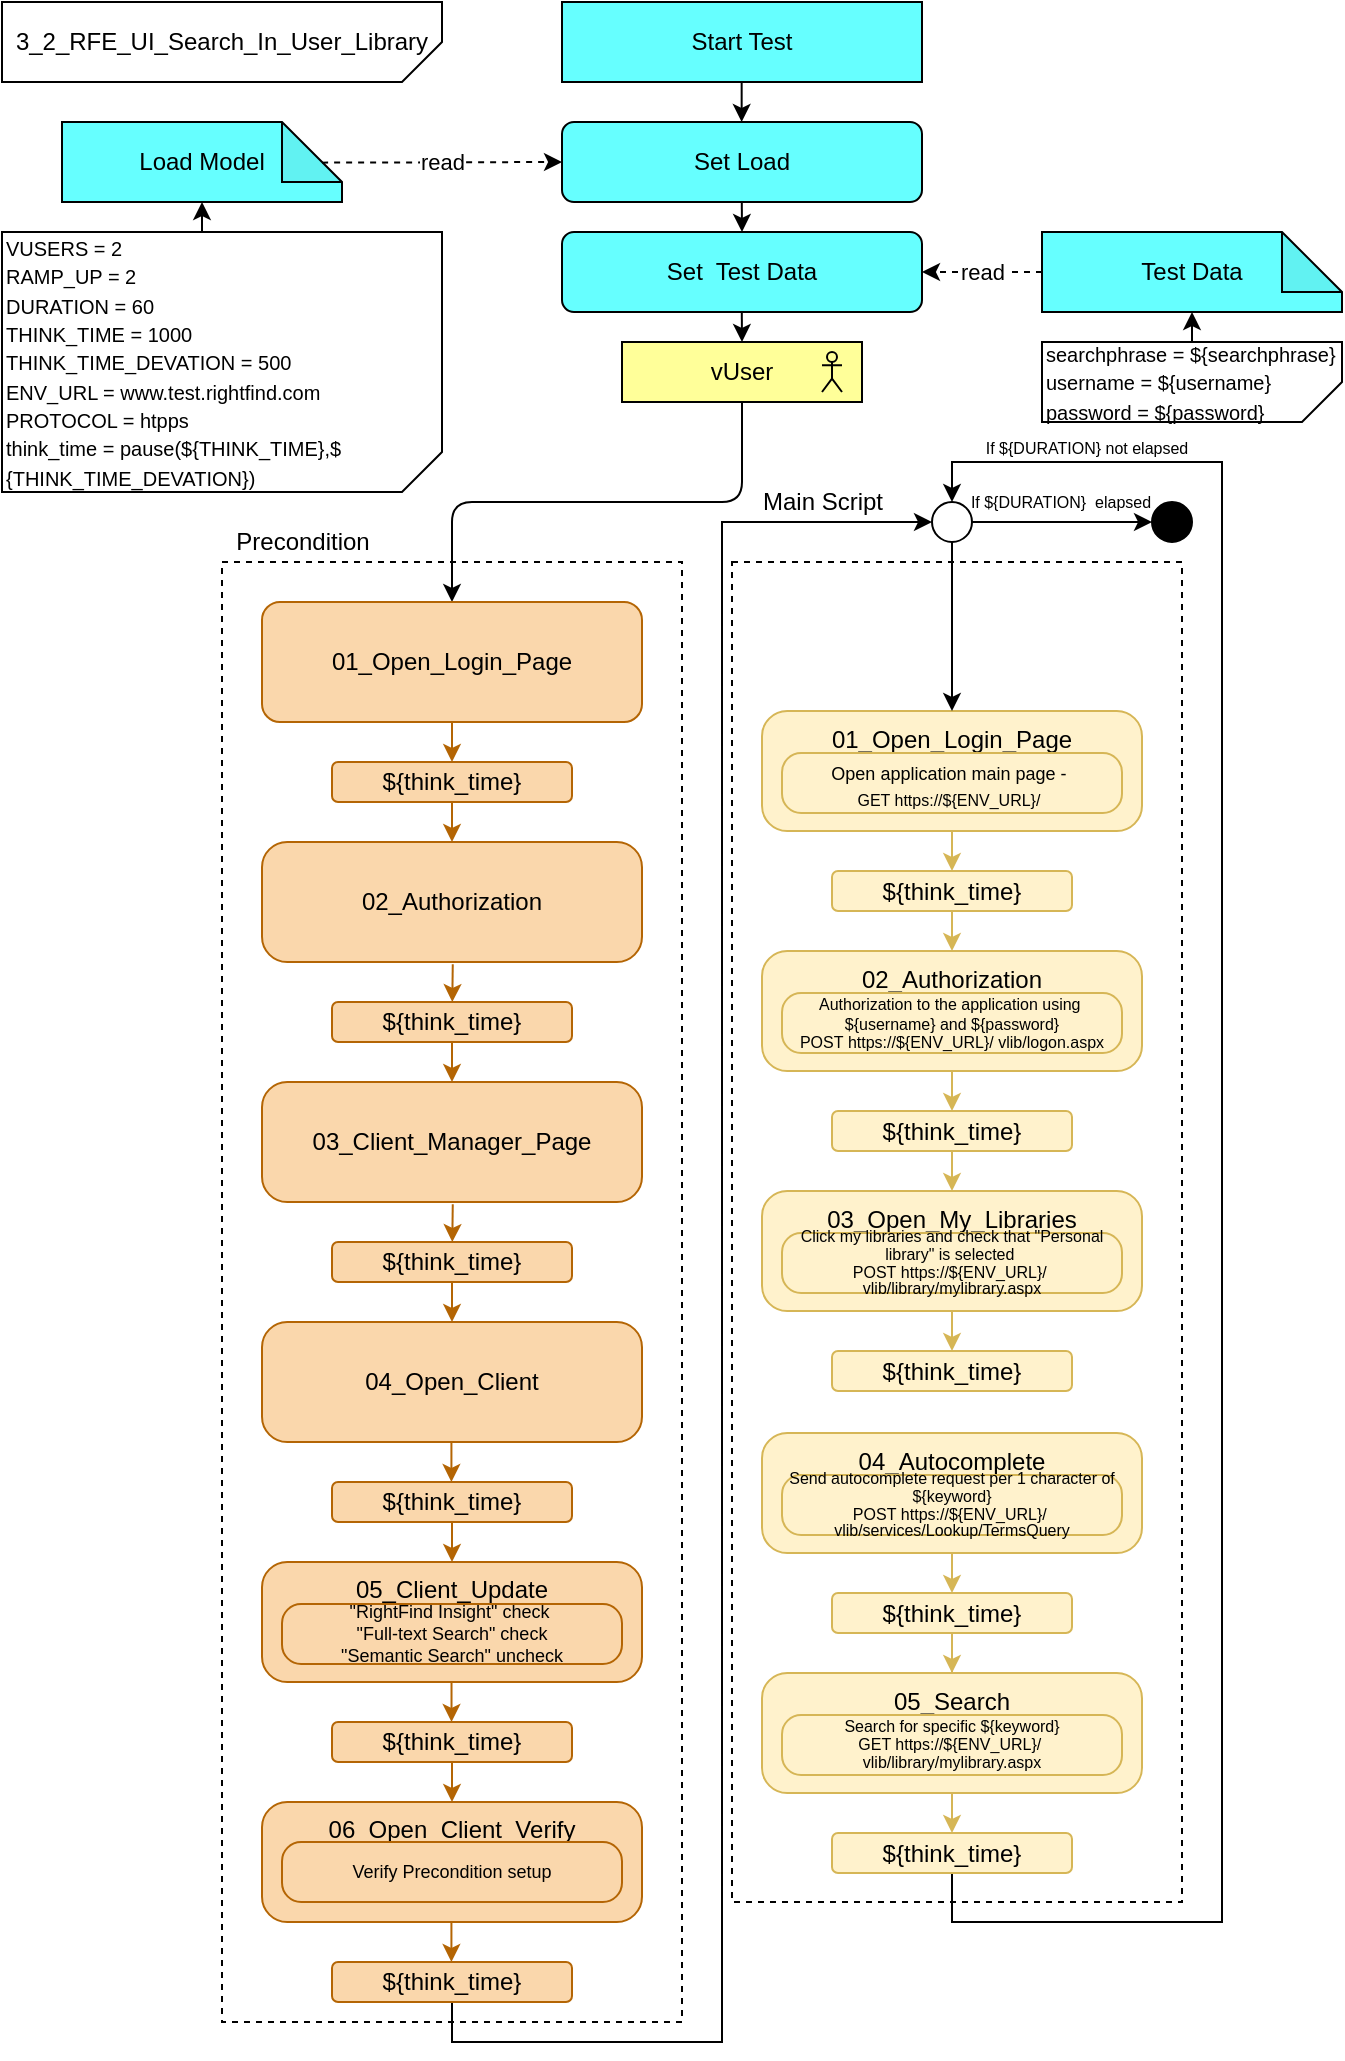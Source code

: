 <mxfile version="12.6.5" type="device"><diagram id="OmXTW-Ut-yUVkduOA3nq" name="Page-4"><mxGraphModel dx="2910" dy="1410" grid="1" gridSize="10" guides="1" tooltips="1" connect="1" arrows="1" fold="1" page="1" pageScale="1" pageWidth="1100" pageHeight="1700" math="0" shadow="0"><root><mxCell id="prCoKLMmjKPRlQoRVAJy-0"/><mxCell id="prCoKLMmjKPRlQoRVAJy-1" parent="prCoKLMmjKPRlQoRVAJy-0"/><mxCell id="o5FllyIVvUyA5jJNUh8F-18" value="" style="rounded=0;whiteSpace=wrap;html=1;dashed=1;fillColor=none;" parent="prCoKLMmjKPRlQoRVAJy-1" vertex="1"><mxGeometry x="-715" y="420" width="225" height="670" as="geometry"/></mxCell><mxCell id="tPT2oc2FiSvpZ7gEvzS4-37" value="" style="rounded=0;whiteSpace=wrap;html=1;dashed=1;fillColor=none;" parent="prCoKLMmjKPRlQoRVAJy-1" vertex="1"><mxGeometry x="-970" y="420" width="230" height="730" as="geometry"/></mxCell><mxCell id="mDBKMXb0TnK2suSDCAM2-2" value="&lt;span style=&quot;font-size: 12px&quot;&gt;03_Open_My_Libraries&lt;br&gt;&lt;br&gt;&lt;/span&gt;" style="rounded=1;whiteSpace=wrap;html=1;shadow=0;sketch=0;fontSize=8;strokeWidth=1;verticalAlign=top;arcSize=21;fillColor=#fff2cc;strokeColor=#d6b656;" parent="prCoKLMmjKPRlQoRVAJy-1" vertex="1"><mxGeometry x="-700" y="734.5" width="190" height="60" as="geometry"/></mxCell><mxCell id="7a9F5UiezEO6zzfIrxHf-2" value="&lt;span style=&quot;font-size: 12px&quot;&gt;02_Authorization&lt;/span&gt;" style="rounded=1;whiteSpace=wrap;html=1;shadow=0;sketch=0;fontSize=8;strokeWidth=1;verticalAlign=top;arcSize=21;fillColor=#fff2cc;strokeColor=#d6b656;" parent="prCoKLMmjKPRlQoRVAJy-1" vertex="1"><mxGeometry x="-700" y="614.5" width="190" height="60" as="geometry"/></mxCell><mxCell id="r49vPgYYZ0eyMGNJXrCq-2" value="&lt;span style=&quot;font-size: 12px&quot;&gt;01_Open_Login_Page&lt;/span&gt;" style="rounded=1;whiteSpace=wrap;html=1;shadow=0;sketch=0;fontSize=8;strokeWidth=1;verticalAlign=top;arcSize=21;fillColor=#fff2cc;strokeColor=#d6b656;" parent="prCoKLMmjKPRlQoRVAJy-1" vertex="1"><mxGeometry x="-700" y="494.5" width="190" height="60" as="geometry"/></mxCell><mxCell id="GT0KU99CJju3YAaYnECA-2" value="&lt;span style=&quot;font-size: 12px&quot;&gt;06_Open_Client_Verify&lt;br&gt;&lt;/span&gt;" style="rounded=1;whiteSpace=wrap;html=1;shadow=0;sketch=0;fontSize=8;strokeWidth=1;verticalAlign=top;arcSize=21;fillColor=#fad7ac;strokeColor=#b46504;horizontal=1;" parent="prCoKLMmjKPRlQoRVAJy-1" vertex="1"><mxGeometry x="-950" y="1040" width="190" height="60" as="geometry"/></mxCell><mxCell id="nXOEQTp9WbPPBL7xN0QR-2" value="&lt;span style=&quot;font-size: 12px&quot;&gt;05_Client_Update&lt;/span&gt;" style="rounded=1;whiteSpace=wrap;html=1;shadow=0;sketch=0;fontSize=8;strokeWidth=1;verticalAlign=top;arcSize=21;fillColor=#fad7ac;strokeColor=#b46504;" parent="prCoKLMmjKPRlQoRVAJy-1" vertex="1"><mxGeometry x="-950" y="920" width="190" height="60" as="geometry"/></mxCell><mxCell id="SzMsFvC6K2k-GHRiZkAG-28" value="&lt;span style=&quot;font-size: 12px&quot;&gt;04_Open_Client&lt;/span&gt;" style="rounded=1;whiteSpace=wrap;html=1;shadow=0;sketch=0;fontSize=8;strokeWidth=1;verticalAlign=middle;arcSize=21;fillColor=#fad7ac;strokeColor=#b46504;" parent="prCoKLMmjKPRlQoRVAJy-1" vertex="1"><mxGeometry x="-950" y="800" width="190" height="60" as="geometry"/></mxCell><mxCell id="SzMsFvC6K2k-GHRiZkAG-2" value="&lt;span style=&quot;font-size: 12px&quot;&gt;03_Client_Manager_Page&lt;/span&gt;" style="rounded=1;whiteSpace=wrap;html=1;shadow=0;sketch=0;fontSize=8;strokeWidth=1;verticalAlign=middle;arcSize=21;fillColor=#fad7ac;strokeColor=#b46504;" parent="prCoKLMmjKPRlQoRVAJy-1" vertex="1"><mxGeometry x="-950" y="680" width="190" height="60" as="geometry"/></mxCell><mxCell id="BtifUGw_MiQpFWBoW4Lg-21" value="&lt;span style=&quot;font-size: 12px&quot;&gt;02_Authorization&lt;/span&gt;" style="rounded=1;whiteSpace=wrap;html=1;shadow=0;sketch=0;fontSize=8;strokeWidth=1;verticalAlign=middle;arcSize=21;fillColor=#fad7ac;strokeColor=#b46504;" parent="prCoKLMmjKPRlQoRVAJy-1" vertex="1"><mxGeometry x="-950" y="560" width="190" height="60" as="geometry"/></mxCell><mxCell id="y0ghU3aCqltmkXRiX_HW-0" value="Start Test" style="rounded=0;whiteSpace=wrap;html=1;fillColor=#66FFFF;" parent="prCoKLMmjKPRlQoRVAJy-1" vertex="1"><mxGeometry x="-800" y="140" width="180" height="40" as="geometry"/></mxCell><mxCell id="y0ghU3aCqltmkXRiX_HW-1" value="Set Load" style="rounded=1;whiteSpace=wrap;html=1;fillColor=#66FFFF;" parent="prCoKLMmjKPRlQoRVAJy-1" vertex="1"><mxGeometry x="-800" y="200" width="180" height="40" as="geometry"/></mxCell><mxCell id="y0ghU3aCqltmkXRiX_HW-2" value="Set&amp;nbsp; Test Data" style="rounded=1;whiteSpace=wrap;html=1;fillColor=#66FFFF;" parent="prCoKLMmjKPRlQoRVAJy-1" vertex="1"><mxGeometry x="-800" y="255" width="180" height="40" as="geometry"/></mxCell><mxCell id="y0ghU3aCqltmkXRiX_HW-3" value="Test Data" style="shape=note;whiteSpace=wrap;html=1;backgroundOutline=1;darkOpacity=0.05;fillColor=#66FFFF;" parent="prCoKLMmjKPRlQoRVAJy-1" vertex="1"><mxGeometry x="-560" y="255" width="150" height="40" as="geometry"/></mxCell><mxCell id="tPT2oc2FiSvpZ7gEvzS4-31" style="edgeStyle=orthogonalEdgeStyle;rounded=0;orthogonalLoop=1;jettySize=auto;html=1;exitX=1;exitY=0.5;exitDx=0;exitDy=0;exitPerimeter=0;entryX=0.5;entryY=1;entryDx=0;entryDy=0;entryPerimeter=0;" parent="prCoKLMmjKPRlQoRVAJy-1" source="y0ghU3aCqltmkXRiX_HW-4" target="y0ghU3aCqltmkXRiX_HW-3" edge="1"><mxGeometry relative="1" as="geometry"/></mxCell><mxCell id="y0ghU3aCqltmkXRiX_HW-4" value="&lt;font style=&quot;font-size: 10px&quot;&gt;&lt;br&gt;searchphrase = ${searchphrase}&lt;br&gt;username = ${username}&lt;br&gt;password = ${password}&lt;br&gt;&lt;br&gt;&lt;/font&gt;" style="shape=card;whiteSpace=wrap;html=1;rotation=0;sketch=0;rounded=0;shadow=0;direction=north;flipH=1;align=left;size=20;" parent="prCoKLMmjKPRlQoRVAJy-1" vertex="1"><mxGeometry x="-560" y="310" width="150" height="40" as="geometry"/></mxCell><mxCell id="y0ghU3aCqltmkXRiX_HW-5" value="" style="group;fillColor=#FFFF99;" parent="prCoKLMmjKPRlQoRVAJy-1" vertex="1" connectable="0"><mxGeometry x="-770" y="310" width="120" height="30" as="geometry"/></mxCell><mxCell id="y0ghU3aCqltmkXRiX_HW-6" value="vUser" style="rounded=0;whiteSpace=wrap;html=1;shadow=0;sketch=0;fillColor=#FFFF99;" parent="y0ghU3aCqltmkXRiX_HW-5" vertex="1"><mxGeometry width="120" height="30" as="geometry"/></mxCell><mxCell id="y0ghU3aCqltmkXRiX_HW-7" value="" style="shape=umlActor;verticalLabelPosition=bottom;verticalAlign=top;html=1;outlineConnect=0;rounded=0;shadow=0;sketch=0;fillColor=#FFFF99;" parent="y0ghU3aCqltmkXRiX_HW-5" vertex="1"><mxGeometry x="100" y="5" width="10" height="20" as="geometry"/></mxCell><mxCell id="y0ghU3aCqltmkXRiX_HW-8" value="" style="endArrow=classic;html=1;fontSize=12;" parent="prCoKLMmjKPRlQoRVAJy-1" edge="1"><mxGeometry width="50" height="50" relative="1" as="geometry"><mxPoint x="-710.17" y="180.0" as="sourcePoint"/><mxPoint x="-710.17" y="200.0" as="targetPoint"/></mxGeometry></mxCell><mxCell id="y0ghU3aCqltmkXRiX_HW-9" value="" style="endArrow=classic;html=1;fontSize=12;entryX=0.5;entryY=0;entryDx=0;entryDy=0;" parent="prCoKLMmjKPRlQoRVAJy-1" target="y0ghU3aCqltmkXRiX_HW-2" edge="1"><mxGeometry width="50" height="50" relative="1" as="geometry"><mxPoint x="-710.1" y="240.0" as="sourcePoint"/><mxPoint x="-710" y="250" as="targetPoint"/></mxGeometry></mxCell><mxCell id="y0ghU3aCqltmkXRiX_HW-10" value="" style="endArrow=classic;html=1;fontSize=12;entryX=0.5;entryY=0;entryDx=0;entryDy=0;" parent="prCoKLMmjKPRlQoRVAJy-1" edge="1"><mxGeometry width="50" height="50" relative="1" as="geometry"><mxPoint x="-710.1" y="295.0" as="sourcePoint"/><mxPoint x="-710" y="310" as="targetPoint"/></mxGeometry></mxCell><mxCell id="tPT2oc2FiSvpZ7gEvzS4-45" style="edgeStyle=orthogonalEdgeStyle;rounded=0;orthogonalLoop=1;jettySize=auto;html=1;exitX=1;exitY=0.5;exitDx=0;exitDy=0;exitPerimeter=0;entryX=0.5;entryY=1;entryDx=0;entryDy=0;entryPerimeter=0;" parent="prCoKLMmjKPRlQoRVAJy-1" source="y0ghU3aCqltmkXRiX_HW-11" target="y0ghU3aCqltmkXRiX_HW-14" edge="1"><mxGeometry relative="1" as="geometry"/></mxCell><mxCell id="y0ghU3aCqltmkXRiX_HW-11" value="&lt;font style=&quot;font-size: 10px&quot;&gt;VUSERS = 2&lt;br&gt;RAMP_UP = 2&lt;br&gt;DURATION = 60&lt;br&gt;THINK_TIME = 1000&lt;br&gt;THINK_TIME_DEVATION = 500&lt;br&gt;ENV_URL = www.test.rightfind.com&lt;br&gt;PROTOCOL = htpps&lt;br&gt;think_time = pause(${THINK_TIME},$&lt;br&gt;{THINK_TIME_DEVATION})&lt;br&gt;&lt;/font&gt;" style="shape=card;whiteSpace=wrap;html=1;rotation=0;sketch=0;rounded=0;shadow=0;direction=north;flipH=1;align=left;size=20;" parent="prCoKLMmjKPRlQoRVAJy-1" vertex="1"><mxGeometry x="-1080" y="255" width="220" height="130" as="geometry"/></mxCell><mxCell id="y0ghU3aCqltmkXRiX_HW-14" value="Load Model" style="shape=note;whiteSpace=wrap;html=1;backgroundOutline=1;darkOpacity=0.05;fillColor=#66FFFF;" parent="prCoKLMmjKPRlQoRVAJy-1" vertex="1"><mxGeometry x="-1050" y="200" width="140" height="40" as="geometry"/></mxCell><mxCell id="y0ghU3aCqltmkXRiX_HW-15" value="" style="endArrow=classic;html=1;fontSize=12;fontColor=#000000;strokeColor=#000000;dashed=1;exitX=0.929;exitY=0.508;exitDx=0;exitDy=0;exitPerimeter=0;" parent="prCoKLMmjKPRlQoRVAJy-1" source="y0ghU3aCqltmkXRiX_HW-14" edge="1"><mxGeometry relative="1" as="geometry"><mxPoint x="-860" y="219.76" as="sourcePoint"/><mxPoint x="-800" y="220.0" as="targetPoint"/></mxGeometry></mxCell><mxCell id="y0ghU3aCqltmkXRiX_HW-16" value="read" style="edgeLabel;resizable=0;html=1;align=center;verticalAlign=middle;" parent="y0ghU3aCqltmkXRiX_HW-15" connectable="0" vertex="1"><mxGeometry relative="1" as="geometry"/></mxCell><mxCell id="y0ghU3aCqltmkXRiX_HW-17" value="" style="endArrow=classic;html=1;dashed=1;fontSize=12;fontColor=#000000;strokeColor=#000000;exitX=0;exitY=0.5;exitDx=0;exitDy=0;exitPerimeter=0;entryX=1;entryY=0.5;entryDx=0;entryDy=0;" parent="prCoKLMmjKPRlQoRVAJy-1" source="y0ghU3aCqltmkXRiX_HW-3" target="y0ghU3aCqltmkXRiX_HW-2" edge="1"><mxGeometry relative="1" as="geometry"><mxPoint x="-660" y="250" as="sourcePoint"/><mxPoint x="-560" y="250" as="targetPoint"/></mxGeometry></mxCell><mxCell id="y0ghU3aCqltmkXRiX_HW-18" value="read" style="edgeLabel;resizable=0;html=1;align=center;verticalAlign=middle;" parent="y0ghU3aCqltmkXRiX_HW-17" connectable="0" vertex="1"><mxGeometry relative="1" as="geometry"/></mxCell><mxCell id="y0ghU3aCqltmkXRiX_HW-19" value="" style="endArrow=classic;html=1;fontSize=12;entryX=0.5;entryY=0;entryDx=0;entryDy=0;" parent="prCoKLMmjKPRlQoRVAJy-1" source="y0ghU3aCqltmkXRiX_HW-6" target="tPT2oc2FiSvpZ7gEvzS4-7" edge="1"><mxGeometry width="50" height="50" relative="1" as="geometry"><mxPoint x="-710.24" y="350" as="sourcePoint"/><mxPoint x="-710.14" y="365" as="targetPoint"/><Array as="points"><mxPoint x="-710" y="390"/><mxPoint x="-855" y="390"/></Array></mxGeometry></mxCell><mxCell id="o5FllyIVvUyA5jJNUh8F-15" style="edgeStyle=orthogonalEdgeStyle;rounded=0;orthogonalLoop=1;jettySize=auto;html=1;entryX=0;entryY=0.5;entryDx=0;entryDy=0;" parent="prCoKLMmjKPRlQoRVAJy-1" source="EV5iiKz9DGI3TdLIVW-r-0" target="YIgzwXkIvPGlzCfSX4wB-1" edge="1"><mxGeometry relative="1" as="geometry"><mxPoint x="-580" y="400" as="targetPoint"/></mxGeometry></mxCell><mxCell id="bpYAqAXIda9xrU8_Q449-1" style="edgeStyle=orthogonalEdgeStyle;rounded=0;orthogonalLoop=1;jettySize=auto;html=1;exitX=0.5;exitY=1;exitDx=0;exitDy=0;" parent="prCoKLMmjKPRlQoRVAJy-1" source="EV5iiKz9DGI3TdLIVW-r-0" target="r49vPgYYZ0eyMGNJXrCq-2" edge="1"><mxGeometry relative="1" as="geometry"><mxPoint x="-605" y="430" as="targetPoint"/></mxGeometry></mxCell><mxCell id="EV5iiKz9DGI3TdLIVW-r-0" value="" style="ellipse;whiteSpace=wrap;html=1;aspect=fixed;rounded=1;shadow=0;sketch=0;fontColor=#000000;strokeWidth=1;verticalAlign=middle;fillColor=#FFFFFF;" parent="prCoKLMmjKPRlQoRVAJy-1" vertex="1"><mxGeometry x="-615" y="390" width="20" height="20" as="geometry"/></mxCell><mxCell id="EV5iiKz9DGI3TdLIVW-r-3" value="If ${DURATION} not elapsed" style="text;html=1;strokeColor=none;fillColor=none;align=center;verticalAlign=middle;whiteSpace=wrap;rounded=0;shadow=0;dashed=1;sketch=0;fontSize=8;fontColor=#000000;" parent="prCoKLMmjKPRlQoRVAJy-1" vertex="1"><mxGeometry x="-590" y="353" width="105" height="20" as="geometry"/></mxCell><mxCell id="YIgzwXkIvPGlzCfSX4wB-1" value="" style="ellipse;whiteSpace=wrap;html=1;aspect=fixed;rounded=1;shadow=0;sketch=0;fontColor=#000000;strokeWidth=1;verticalAlign=middle;fillColor=#000000;" parent="prCoKLMmjKPRlQoRVAJy-1" vertex="1"><mxGeometry x="-505" y="390" width="20" height="20" as="geometry"/></mxCell><mxCell id="2RctnZBqZ82LSv_OsgCp-2" value="If ${DURATION}&amp;nbsp; elapsed" style="text;html=1;strokeColor=none;fillColor=none;align=center;verticalAlign=middle;whiteSpace=wrap;rounded=0;shadow=0;dashed=1;sketch=0;fontSize=8;fontColor=#000000;" parent="prCoKLMmjKPRlQoRVAJy-1" vertex="1"><mxGeometry x="-602.67" y="380" width="105" height="20" as="geometry"/></mxCell><mxCell id="hldY0WKTPFfwZZhcXunv-0" value="3_2_RFE_UI_Search_In_User_Library" style="shape=card;whiteSpace=wrap;html=1;rotation=0;sketch=0;rounded=0;shadow=0;direction=north;flipH=1;align=center;size=20;" parent="prCoKLMmjKPRlQoRVAJy-1" vertex="1"><mxGeometry x="-1080" y="140" width="220" height="40" as="geometry"/></mxCell><mxCell id="tPT2oc2FiSvpZ7gEvzS4-21" style="edgeStyle=orthogonalEdgeStyle;rounded=0;orthogonalLoop=1;jettySize=auto;html=1;exitX=0.5;exitY=1;exitDx=0;exitDy=0;entryX=0.5;entryY=0;entryDx=0;entryDy=0;fillColor=#fad7ac;strokeColor=#b46504;" parent="prCoKLMmjKPRlQoRVAJy-1" source="BtifUGw_MiQpFWBoW4Lg-1" target="BtifUGw_MiQpFWBoW4Lg-21" edge="1"><mxGeometry relative="1" as="geometry"/></mxCell><mxCell id="BtifUGw_MiQpFWBoW4Lg-1" value="${think_time}" style="rounded=1;whiteSpace=wrap;html=1;shadow=0;sketch=0;strokeWidth=1;align=center;verticalAlign=middle;fillColor=#fad7ac;strokeColor=#b46504;" parent="prCoKLMmjKPRlQoRVAJy-1" vertex="1"><mxGeometry x="-915" y="520" width="120" height="20" as="geometry"/></mxCell><mxCell id="tPT2oc2FiSvpZ7gEvzS4-10" style="edgeStyle=orthogonalEdgeStyle;rounded=0;orthogonalLoop=1;jettySize=auto;html=1;exitX=0.5;exitY=1;exitDx=0;exitDy=0;entryX=0.5;entryY=0;entryDx=0;entryDy=0;fillColor=#fad7ac;strokeColor=#b46504;" parent="prCoKLMmjKPRlQoRVAJy-1" source="tPT2oc2FiSvpZ7gEvzS4-7" target="BtifUGw_MiQpFWBoW4Lg-1" edge="1"><mxGeometry relative="1" as="geometry"/></mxCell><mxCell id="tPT2oc2FiSvpZ7gEvzS4-7" value="01_Open_Login_Page" style="rounded=1;whiteSpace=wrap;html=1;fillColor=#fad7ac;strokeColor=#b46504;" parent="prCoKLMmjKPRlQoRVAJy-1" vertex="1"><mxGeometry x="-950" y="440" width="190" height="60" as="geometry"/></mxCell><mxCell id="mDBKMXb0TnK2suSDCAM2-5" value="${think_time}" style="rounded=1;whiteSpace=wrap;html=1;shadow=0;sketch=0;strokeWidth=1;align=center;verticalAlign=middle;fillColor=#fff2cc;strokeColor=#d6b656;" parent="prCoKLMmjKPRlQoRVAJy-1" vertex="1"><mxGeometry x="-665" y="814.5" width="120" height="20" as="geometry"/></mxCell><mxCell id="tPT2oc2FiSvpZ7gEvzS4-26" style="edgeStyle=orthogonalEdgeStyle;rounded=0;orthogonalLoop=1;jettySize=auto;html=1;exitX=0.5;exitY=1;exitDx=0;exitDy=0;entryX=0.5;entryY=0;entryDx=0;entryDy=0;fillColor=#fff2cc;strokeColor=#d6b656;" parent="prCoKLMmjKPRlQoRVAJy-1" source="7a9F5UiezEO6zzfIrxHf-5" target="mDBKMXb0TnK2suSDCAM2-2" edge="1"><mxGeometry relative="1" as="geometry"/></mxCell><mxCell id="7a9F5UiezEO6zzfIrxHf-5" value="${think_time}" style="rounded=1;whiteSpace=wrap;html=1;shadow=0;sketch=0;strokeWidth=1;align=center;verticalAlign=middle;fillColor=#fff2cc;strokeColor=#d6b656;" parent="prCoKLMmjKPRlQoRVAJy-1" vertex="1"><mxGeometry x="-665" y="694.5" width="120" height="20" as="geometry"/></mxCell><mxCell id="tPT2oc2FiSvpZ7gEvzS4-24" style="edgeStyle=orthogonalEdgeStyle;rounded=0;orthogonalLoop=1;jettySize=auto;html=1;exitX=0.5;exitY=1;exitDx=0;exitDy=0;entryX=0.5;entryY=0;entryDx=0;entryDy=0;fillColor=#fff2cc;strokeColor=#d6b656;" parent="prCoKLMmjKPRlQoRVAJy-1" source="r49vPgYYZ0eyMGNJXrCq-5" target="7a9F5UiezEO6zzfIrxHf-2" edge="1"><mxGeometry relative="1" as="geometry"/></mxCell><mxCell id="r49vPgYYZ0eyMGNJXrCq-5" value="${think_time}" style="rounded=1;whiteSpace=wrap;html=1;shadow=0;sketch=0;strokeWidth=1;align=center;verticalAlign=middle;fillColor=#fff2cc;strokeColor=#d6b656;" parent="prCoKLMmjKPRlQoRVAJy-1" vertex="1"><mxGeometry x="-665" y="574.5" width="120" height="20" as="geometry"/></mxCell><mxCell id="tPT2oc2FiSvpZ7gEvzS4-32" style="edgeStyle=orthogonalEdgeStyle;rounded=0;orthogonalLoop=1;jettySize=auto;html=1;exitX=0.5;exitY=1;exitDx=0;exitDy=0;entryX=0;entryY=0.5;entryDx=0;entryDy=0;" parent="prCoKLMmjKPRlQoRVAJy-1" source="GT0KU99CJju3YAaYnECA-3" target="EV5iiKz9DGI3TdLIVW-r-0" edge="1"><mxGeometry relative="1" as="geometry"><Array as="points"><mxPoint x="-855" y="1160"/><mxPoint x="-720" y="1160"/><mxPoint x="-720" y="400"/></Array><mxPoint x="-630" y="410" as="targetPoint"/></mxGeometry></mxCell><mxCell id="GT0KU99CJju3YAaYnECA-3" value="${think_time}" style="rounded=1;whiteSpace=wrap;html=1;shadow=0;sketch=0;strokeWidth=1;align=center;verticalAlign=middle;fillColor=#fad7ac;strokeColor=#b46504;" parent="prCoKLMmjKPRlQoRVAJy-1" vertex="1"><mxGeometry x="-915" y="1120" width="120" height="20" as="geometry"/></mxCell><mxCell id="GT0KU99CJju3YAaYnECA-5" value="" style="endArrow=classic;html=1;fontSize=12;fillColor=#fad7ac;strokeColor=#b46504;" parent="prCoKLMmjKPRlQoRVAJy-1" edge="1"><mxGeometry x="-950" y="1040" width="50" height="50" as="geometry"><mxPoint x="-855.29" y="1100" as="sourcePoint"/><mxPoint x="-855.29" y="1120" as="targetPoint"/></mxGeometry></mxCell><mxCell id="tPT2oc2FiSvpZ7gEvzS4-18" style="edgeStyle=orthogonalEdgeStyle;rounded=0;orthogonalLoop=1;jettySize=auto;html=1;exitX=0.5;exitY=1;exitDx=0;exitDy=0;entryX=0.5;entryY=0;entryDx=0;entryDy=0;fillColor=#fad7ac;strokeColor=#b46504;" parent="prCoKLMmjKPRlQoRVAJy-1" source="SzMsFvC6K2k-GHRiZkAG-29" target="nXOEQTp9WbPPBL7xN0QR-2" edge="1"><mxGeometry relative="1" as="geometry"/></mxCell><mxCell id="tPT2oc2FiSvpZ7gEvzS4-19" style="edgeStyle=orthogonalEdgeStyle;rounded=0;orthogonalLoop=1;jettySize=auto;html=1;exitX=0.5;exitY=1;exitDx=0;exitDy=0;entryX=0.5;entryY=0;entryDx=0;entryDy=0;fillColor=#fad7ac;strokeColor=#b46504;" parent="prCoKLMmjKPRlQoRVAJy-1" source="nXOEQTp9WbPPBL7xN0QR-5" target="GT0KU99CJju3YAaYnECA-2" edge="1"><mxGeometry relative="1" as="geometry"/></mxCell><mxCell id="tPT2oc2FiSvpZ7gEvzS4-20" style="edgeStyle=orthogonalEdgeStyle;rounded=0;orthogonalLoop=1;jettySize=auto;html=1;exitX=0.5;exitY=1;exitDx=0;exitDy=0;entryX=0.5;entryY=0;entryDx=0;entryDy=0;fillColor=#fad7ac;strokeColor=#b46504;" parent="prCoKLMmjKPRlQoRVAJy-1" source="SzMsFvC6K2k-GHRiZkAG-3" target="SzMsFvC6K2k-GHRiZkAG-28" edge="1"><mxGeometry relative="1" as="geometry"/></mxCell><mxCell id="tPT2oc2FiSvpZ7gEvzS4-22" style="edgeStyle=orthogonalEdgeStyle;rounded=0;orthogonalLoop=1;jettySize=auto;html=1;exitX=0.5;exitY=1;exitDx=0;exitDy=0;entryX=0.5;entryY=0;entryDx=0;entryDy=0;fillColor=#fad7ac;strokeColor=#b46504;" parent="prCoKLMmjKPRlQoRVAJy-1" source="BtifUGw_MiQpFWBoW4Lg-22" target="SzMsFvC6K2k-GHRiZkAG-2" edge="1"><mxGeometry relative="1" as="geometry"/></mxCell><mxCell id="tPT2oc2FiSvpZ7gEvzS4-23" style="edgeStyle=orthogonalEdgeStyle;rounded=0;orthogonalLoop=1;jettySize=auto;html=1;exitX=0.5;exitY=1;exitDx=0;exitDy=0;entryX=0.5;entryY=0;entryDx=0;entryDy=0;fillColor=#fff2cc;strokeColor=#d6b656;" parent="prCoKLMmjKPRlQoRVAJy-1" source="r49vPgYYZ0eyMGNJXrCq-2" target="r49vPgYYZ0eyMGNJXrCq-5" edge="1"><mxGeometry relative="1" as="geometry"/></mxCell><mxCell id="tPT2oc2FiSvpZ7gEvzS4-25" style="edgeStyle=orthogonalEdgeStyle;rounded=0;orthogonalLoop=1;jettySize=auto;html=1;exitX=0.5;exitY=1;exitDx=0;exitDy=0;entryX=0.5;entryY=0;entryDx=0;entryDy=0;fillColor=#fff2cc;strokeColor=#d6b656;" parent="prCoKLMmjKPRlQoRVAJy-1" source="7a9F5UiezEO6zzfIrxHf-2" target="7a9F5UiezEO6zzfIrxHf-5" edge="1"><mxGeometry relative="1" as="geometry"/></mxCell><mxCell id="tPT2oc2FiSvpZ7gEvzS4-28" style="edgeStyle=orthogonalEdgeStyle;rounded=0;orthogonalLoop=1;jettySize=auto;html=1;exitX=0.5;exitY=1;exitDx=0;exitDy=0;entryX=0.5;entryY=0;entryDx=0;entryDy=0;fillColor=#fff2cc;strokeColor=#d6b656;" parent="prCoKLMmjKPRlQoRVAJy-1" source="mDBKMXb0TnK2suSDCAM2-2" target="mDBKMXb0TnK2suSDCAM2-5" edge="1"><mxGeometry relative="1" as="geometry"/></mxCell><mxCell id="tPT2oc2FiSvpZ7gEvzS4-38" value="Precondition" style="text;html=1;align=center;verticalAlign=middle;resizable=0;points=[];autosize=1;strokeColor=none;" parent="prCoKLMmjKPRlQoRVAJy-1" vertex="1"><mxGeometry x="-970" y="400" width="80" height="20" as="geometry"/></mxCell><mxCell id="tPT2oc2FiSvpZ7gEvzS4-40" value="Main Script" style="text;html=1;align=center;verticalAlign=middle;resizable=0;points=[];autosize=1;strokeColor=none;" parent="prCoKLMmjKPRlQoRVAJy-1" vertex="1"><mxGeometry x="-710" y="380" width="80" height="20" as="geometry"/></mxCell><mxCell id="BtifUGw_MiQpFWBoW4Lg-22" value="${think_time}" style="rounded=1;whiteSpace=wrap;html=1;shadow=0;sketch=0;strokeWidth=1;align=center;verticalAlign=middle;fillColor=#fad7ac;strokeColor=#b46504;" parent="prCoKLMmjKPRlQoRVAJy-1" vertex="1"><mxGeometry x="-915" y="640" width="120" height="20" as="geometry"/></mxCell><mxCell id="BtifUGw_MiQpFWBoW4Lg-24" value="" style="endArrow=classic;html=1;fontSize=12;exitX=0.502;exitY=1.019;exitDx=0;exitDy=0;exitPerimeter=0;fillColor=#fad7ac;strokeColor=#b46504;" parent="prCoKLMmjKPRlQoRVAJy-1" source="BtifUGw_MiQpFWBoW4Lg-21" edge="1"><mxGeometry x="-950" y="560" width="50" height="50" as="geometry"><mxPoint x="-855" y="627" as="sourcePoint"/><mxPoint x="-854.85" y="640" as="targetPoint"/></mxGeometry></mxCell><mxCell id="SzMsFvC6K2k-GHRiZkAG-3" value="${think_time}" style="rounded=1;whiteSpace=wrap;html=1;shadow=0;sketch=0;strokeWidth=1;align=center;verticalAlign=middle;fillColor=#fad7ac;strokeColor=#b46504;" parent="prCoKLMmjKPRlQoRVAJy-1" vertex="1"><mxGeometry x="-915" y="760" width="120" height="20" as="geometry"/></mxCell><mxCell id="SzMsFvC6K2k-GHRiZkAG-5" value="" style="endArrow=classic;html=1;fontSize=12;exitX=0.502;exitY=1.019;exitDx=0;exitDy=0;exitPerimeter=0;fillColor=#fad7ac;strokeColor=#b46504;" parent="prCoKLMmjKPRlQoRVAJy-1" source="SzMsFvC6K2k-GHRiZkAG-2" edge="1"><mxGeometry x="-950" y="680" width="50" height="50" as="geometry"><mxPoint x="-855" y="747" as="sourcePoint"/><mxPoint x="-854.85" y="760" as="targetPoint"/></mxGeometry></mxCell><mxCell id="SzMsFvC6K2k-GHRiZkAG-29" value="${think_time}" style="rounded=1;whiteSpace=wrap;html=1;shadow=0;sketch=0;strokeWidth=1;align=center;verticalAlign=middle;fillColor=#fad7ac;strokeColor=#b46504;" parent="prCoKLMmjKPRlQoRVAJy-1" vertex="1"><mxGeometry x="-915" y="880" width="120" height="20" as="geometry"/></mxCell><mxCell id="SzMsFvC6K2k-GHRiZkAG-31" value="" style="endArrow=classic;html=1;fontSize=12;fillColor=#fad7ac;strokeColor=#b46504;" parent="prCoKLMmjKPRlQoRVAJy-1" edge="1"><mxGeometry x="-950" y="800" width="50" height="50" as="geometry"><mxPoint x="-855.29" y="860" as="sourcePoint"/><mxPoint x="-855.29" y="880" as="targetPoint"/></mxGeometry></mxCell><mxCell id="nXOEQTp9WbPPBL7xN0QR-4" value="" style="endArrow=classic;html=1;fontSize=12;fillColor=#fad7ac;strokeColor=#b46504;" parent="prCoKLMmjKPRlQoRVAJy-1" edge="1"><mxGeometry x="-950" y="920" width="50" height="50" as="geometry"><mxPoint x="-855.24" y="980" as="sourcePoint"/><mxPoint x="-855.24" y="1000" as="targetPoint"/></mxGeometry></mxCell><mxCell id="nXOEQTp9WbPPBL7xN0QR-5" value="${think_time}" style="rounded=1;whiteSpace=wrap;html=1;shadow=0;sketch=0;strokeWidth=1;align=center;verticalAlign=middle;fillColor=#fad7ac;strokeColor=#b46504;" parent="prCoKLMmjKPRlQoRVAJy-1" vertex="1"><mxGeometry x="-915" y="1000" width="120" height="20" as="geometry"/></mxCell><mxCell id="nXOEQTp9WbPPBL7xN0QR-3" value="&lt;div style=&quot;box-sizing: border-box ; font-size: 9px&quot;&gt;&lt;div&gt;&quot;RightFind Insight&quot; check&amp;nbsp;&lt;/div&gt;&lt;div&gt;&quot;Full-text Search&quot; check&lt;/div&gt;&lt;div&gt;&quot;Semantic Search&quot; uncheck&lt;/div&gt;&lt;/div&gt;" style="rounded=1;whiteSpace=wrap;html=1;shadow=0;sketch=0;fontSize=8;strokeWidth=1;verticalAlign=middle;arcSize=32;fillColor=#fad7ac;strokeColor=#b46504;" parent="prCoKLMmjKPRlQoRVAJy-1" vertex="1"><mxGeometry x="-940" y="941" width="170" height="30" as="geometry"/></mxCell><mxCell id="r49vPgYYZ0eyMGNJXrCq-3" value="&lt;div style=&quot;box-sizing: border-box&quot;&gt;&lt;div style=&quot;font-size: 12px ; box-sizing: border-box&quot;&gt;&lt;font style=&quot;font-size: 9px&quot;&gt;Open application main page -&lt;/font&gt;&lt;font style=&quot;font-size: 11px&quot;&gt;&amp;nbsp;&lt;/font&gt;&lt;br&gt;&lt;/div&gt;GET https://${ENV_URL}/&lt;font style=&quot;font-size: 11px&quot;&gt;&amp;nbsp;&lt;/font&gt;&lt;br&gt;&lt;/div&gt;" style="rounded=1;whiteSpace=wrap;html=1;shadow=0;sketch=0;fontSize=8;strokeWidth=1;verticalAlign=middle;arcSize=32;fillColor=#fff2cc;strokeColor=#d6b656;" parent="prCoKLMmjKPRlQoRVAJy-1" vertex="1"><mxGeometry x="-690" y="515.5" width="170" height="30" as="geometry"/></mxCell><mxCell id="7a9F5UiezEO6zzfIrxHf-3" value="&lt;div style=&quot;box-sizing: border-box&quot;&gt;&lt;div style=&quot;font-size: 12px ; box-sizing: border-box&quot;&gt;&lt;div style=&quot;font-size: 8px ; box-sizing: border-box&quot;&gt;Authorization to the application using&amp;nbsp;&lt;/div&gt;&lt;div style=&quot;font-size: 8px ; box-sizing: border-box&quot;&gt;${username}&amp;nbsp;and ${password}&lt;/div&gt;&lt;div style=&quot;font-size: 8px ; box-sizing: border-box&quot;&gt;POST&amp;nbsp;https://${ENV_URL}/&amp;nbsp;vlib/logon.aspx&lt;/div&gt;&lt;/div&gt;&lt;/div&gt;" style="rounded=1;whiteSpace=wrap;html=1;shadow=0;sketch=0;fontSize=8;strokeWidth=1;verticalAlign=middle;arcSize=32;fillColor=#fff2cc;strokeColor=#d6b656;" parent="prCoKLMmjKPRlQoRVAJy-1" vertex="1"><mxGeometry x="-690" y="635.5" width="170" height="30" as="geometry"/></mxCell><mxCell id="mDBKMXb0TnK2suSDCAM2-3" value="&lt;div style=&quot;box-sizing: border-box&quot;&gt;&lt;div style=&quot;box-sizing: border-box&quot;&gt;&lt;div style=&quot;box-sizing: border-box ; line-height: 110%&quot;&gt;&lt;span style=&quot;font-size: 8px&quot;&gt;Click my libraries and check that &quot;Personal library&quot; is selected&amp;nbsp;&lt;/span&gt;&lt;/div&gt;&lt;div style=&quot;box-sizing: border-box ; line-height: 110%&quot;&gt;&lt;span style=&quot;font-size: 8px&quot;&gt;POST&amp;nbsp;&lt;/span&gt;&lt;span&gt;https://${ENV_URL}/&amp;nbsp;&lt;/span&gt;&lt;/div&gt;&lt;div style=&quot;box-sizing: border-box ; line-height: 110%&quot;&gt;&lt;span&gt;vlib/library/mylibrary.aspx&lt;/span&gt;&lt;/div&gt;&lt;/div&gt;&lt;/div&gt;" style="rounded=1;whiteSpace=wrap;html=1;shadow=0;sketch=0;fontSize=8;strokeWidth=1;verticalAlign=middle;arcSize=32;fillColor=#fff2cc;strokeColor=#d6b656;" parent="prCoKLMmjKPRlQoRVAJy-1" vertex="1"><mxGeometry x="-690" y="755.5" width="170" height="30" as="geometry"/></mxCell><mxCell id="tPT2oc2FiSvpZ7gEvzS4-44" value="&lt;div style=&quot;box-sizing: border-box&quot;&gt;&lt;span style=&quot;font-size: 9px&quot;&gt;Verify Precondition setup&lt;/span&gt;&lt;/div&gt;" style="rounded=1;whiteSpace=wrap;html=1;shadow=0;sketch=0;fontSize=8;strokeWidth=1;verticalAlign=middle;arcSize=32;fillColor=#fad7ac;strokeColor=#b46504;" parent="prCoKLMmjKPRlQoRVAJy-1" vertex="1"><mxGeometry x="-940" y="1060" width="170" height="30" as="geometry"/></mxCell><mxCell id="o5FllyIVvUyA5jJNUh8F-17" style="edgeStyle=orthogonalEdgeStyle;rounded=0;orthogonalLoop=1;jettySize=auto;html=1;exitX=0.5;exitY=1;exitDx=0;exitDy=0;" parent="prCoKLMmjKPRlQoRVAJy-1" source="D3POy3wserMEpM2QHdVE-6" edge="1"><mxGeometry relative="1" as="geometry"><mxPoint x="-605" y="390" as="targetPoint"/><mxPoint x="-605.0" y="1142" as="sourcePoint"/><Array as="points"><mxPoint x="-605" y="1100"/><mxPoint x="-470" y="1100"/><mxPoint x="-470" y="370"/><mxPoint x="-605" y="370"/></Array></mxGeometry></mxCell><mxCell id="D3POy3wserMEpM2QHdVE-1" value="&lt;span style=&quot;font-size: 12px&quot;&gt;04_Autocomplete&lt;br&gt;&lt;br&gt;&lt;/span&gt;" style="rounded=1;whiteSpace=wrap;html=1;shadow=0;sketch=0;fontSize=8;strokeWidth=1;verticalAlign=top;arcSize=21;fillColor=#fff2cc;strokeColor=#d6b656;" parent="prCoKLMmjKPRlQoRVAJy-1" vertex="1"><mxGeometry x="-700" y="855.5" width="190" height="60" as="geometry"/></mxCell><mxCell id="D3POy3wserMEpM2QHdVE-9" style="edgeStyle=orthogonalEdgeStyle;rounded=0;orthogonalLoop=1;jettySize=auto;html=1;entryX=0.5;entryY=0;entryDx=0;entryDy=0;fillColor=#fff2cc;strokeColor=#d6b656;" parent="prCoKLMmjKPRlQoRVAJy-1" source="D3POy3wserMEpM2QHdVE-2" target="D3POy3wserMEpM2QHdVE-5" edge="1"><mxGeometry relative="1" as="geometry"/></mxCell><mxCell id="D3POy3wserMEpM2QHdVE-2" value="${think_time}" style="rounded=1;whiteSpace=wrap;html=1;shadow=0;sketch=0;strokeWidth=1;align=center;verticalAlign=middle;fillColor=#fff2cc;strokeColor=#d6b656;" parent="prCoKLMmjKPRlQoRVAJy-1" vertex="1"><mxGeometry x="-665" y="935.5" width="120" height="20" as="geometry"/></mxCell><mxCell id="D3POy3wserMEpM2QHdVE-3" style="edgeStyle=orthogonalEdgeStyle;rounded=0;orthogonalLoop=1;jettySize=auto;html=1;exitX=0.5;exitY=1;exitDx=0;exitDy=0;entryX=0.5;entryY=0;entryDx=0;entryDy=0;fillColor=#fff2cc;strokeColor=#d6b656;" parent="prCoKLMmjKPRlQoRVAJy-1" source="D3POy3wserMEpM2QHdVE-1" target="D3POy3wserMEpM2QHdVE-2" edge="1"><mxGeometry relative="1" as="geometry"/></mxCell><mxCell id="D3POy3wserMEpM2QHdVE-4" value="&lt;div style=&quot;box-sizing: border-box&quot;&gt;&lt;div style=&quot;box-sizing: border-box&quot;&gt;&lt;div style=&quot;box-sizing: border-box ; line-height: 110%&quot;&gt;&lt;span style=&quot;font-size: 8px&quot;&gt;Send autocomplete request per 1 character of ${keyword}&lt;/span&gt;&lt;br style=&quot;font-size: 12px&quot;&gt;&lt;span style=&quot;font-size: 8px&quot;&gt;POST&amp;nbsp;https://${ENV_URL}/&amp;nbsp;&lt;/span&gt;&lt;br style=&quot;font-size: 12px&quot;&gt;vlib/services/Lookup/TermsQuery&lt;br&gt;&lt;/div&gt;&lt;/div&gt;&lt;/div&gt;" style="rounded=1;whiteSpace=wrap;html=1;shadow=0;sketch=0;fontSize=8;strokeWidth=1;verticalAlign=middle;arcSize=32;fillColor=#fff2cc;strokeColor=#d6b656;" parent="prCoKLMmjKPRlQoRVAJy-1" vertex="1"><mxGeometry x="-690" y="876.5" width="170" height="30" as="geometry"/></mxCell><mxCell id="D3POy3wserMEpM2QHdVE-5" value="&lt;span style=&quot;font-size: 12px&quot;&gt;05_Search&lt;br&gt;&lt;br&gt;&lt;/span&gt;" style="rounded=1;whiteSpace=wrap;html=1;shadow=0;sketch=0;fontSize=8;strokeWidth=1;verticalAlign=top;arcSize=21;fillColor=#fff2cc;strokeColor=#d6b656;" parent="prCoKLMmjKPRlQoRVAJy-1" vertex="1"><mxGeometry x="-700" y="975.5" width="190" height="60" as="geometry"/></mxCell><mxCell id="D3POy3wserMEpM2QHdVE-6" value="${think_time}" style="rounded=1;whiteSpace=wrap;html=1;shadow=0;sketch=0;strokeWidth=1;align=center;verticalAlign=middle;fillColor=#fff2cc;strokeColor=#d6b656;" parent="prCoKLMmjKPRlQoRVAJy-1" vertex="1"><mxGeometry x="-665" y="1055.5" width="120" height="20" as="geometry"/></mxCell><mxCell id="D3POy3wserMEpM2QHdVE-7" style="edgeStyle=orthogonalEdgeStyle;rounded=0;orthogonalLoop=1;jettySize=auto;html=1;exitX=0.5;exitY=1;exitDx=0;exitDy=0;entryX=0.5;entryY=0;entryDx=0;entryDy=0;fillColor=#fff2cc;strokeColor=#d6b656;" parent="prCoKLMmjKPRlQoRVAJy-1" source="D3POy3wserMEpM2QHdVE-5" target="D3POy3wserMEpM2QHdVE-6" edge="1"><mxGeometry relative="1" as="geometry"/></mxCell><mxCell id="D3POy3wserMEpM2QHdVE-8" value="&lt;div style=&quot;box-sizing: border-box&quot;&gt;&lt;div style=&quot;box-sizing: border-box&quot;&gt;&lt;div style=&quot;box-sizing: border-box ; line-height: 110%&quot;&gt;&lt;span style=&quot;font-size: 8px&quot;&gt;Search for specific ${keyword}&lt;/span&gt;&lt;br style=&quot;font-size: 12px&quot;&gt;&lt;span style=&quot;font-size: 8px&quot;&gt;GET https://${ENV_URL}/&amp;nbsp;&lt;/span&gt;&lt;br style=&quot;font-size: 12px&quot;&gt;vlib/library/mylibrary.aspx&lt;br&gt;&lt;/div&gt;&lt;/div&gt;&lt;/div&gt;" style="rounded=1;whiteSpace=wrap;html=1;shadow=0;sketch=0;fontSize=8;strokeWidth=1;verticalAlign=middle;arcSize=32;fillColor=#fff2cc;strokeColor=#d6b656;" parent="prCoKLMmjKPRlQoRVAJy-1" vertex="1"><mxGeometry x="-690" y="996.5" width="170" height="30" as="geometry"/></mxCell></root></mxGraphModel></diagram></mxfile>